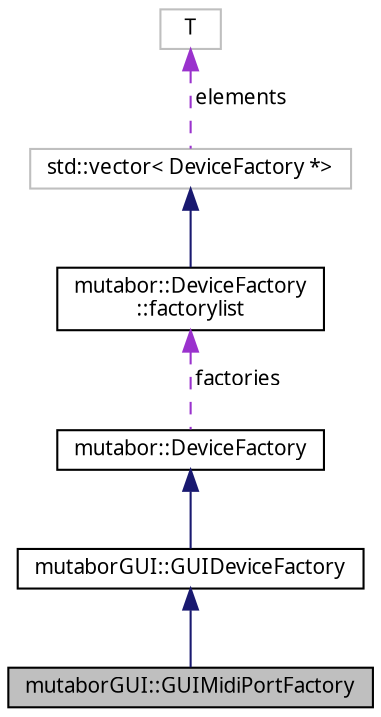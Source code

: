 digraph "mutaborGUI::GUIMidiPortFactory"
{
  edge [fontname="Sans",fontsize="10",labelfontname="Sans",labelfontsize="10"];
  node [fontname="Sans",fontsize="10",shape=record];
  Node3 [label="mutaborGUI::GUIMidiPortFactory",height=0.2,width=0.4,color="black", fillcolor="grey75", style="filled", fontcolor="black"];
  Node4 -> Node3 [dir="back",color="midnightblue",fontsize="10",style="solid",fontname="Sans"];
  Node4 [label="mutaborGUI::GUIDeviceFactory",height=0.2,width=0.4,color="black", fillcolor="white", style="filled",URL="$d2/d9a/classmutaborGUI_1_1GUIDeviceFactory.html"];
  Node5 -> Node4 [dir="back",color="midnightblue",fontsize="10",style="solid",fontname="Sans"];
  Node5 [label="mutabor::DeviceFactory",height=0.2,width=0.4,color="black", fillcolor="white", style="filled",URL="$d7/d57/classmutabor_1_1DeviceFactory.html"];
  Node6 -> Node5 [dir="back",color="darkorchid3",fontsize="10",style="dashed",label=" factories" ,fontname="Sans"];
  Node6 [label="mutabor::DeviceFactory\l::factorylist",height=0.2,width=0.4,color="black", fillcolor="white", style="filled",URL="$de/d0d/structmutabor_1_1DeviceFactory_1_1factorylist.html"];
  Node7 -> Node6 [dir="back",color="midnightblue",fontsize="10",style="solid",fontname="Sans"];
  Node7 [label="std::vector\< DeviceFactory *\>",height=0.2,width=0.4,color="grey75", fillcolor="white", style="filled",tooltip="STL class. "];
  Node8 -> Node7 [dir="back",color="darkorchid3",fontsize="10",style="dashed",label=" elements" ,fontname="Sans"];
  Node8 [label="T",height=0.2,width=0.4,color="grey75", fillcolor="white", style="filled"];
}
